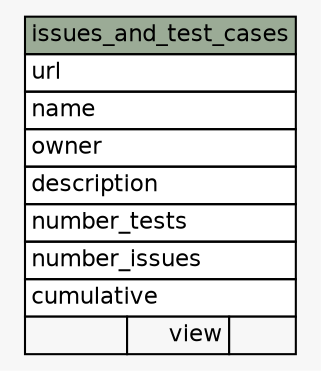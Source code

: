 // dot 2.20.2 on Linux 2.6.32-42-generic-pae
// SchemaSpy rev 590
digraph "issues_and_test_cases" {
  graph [
    rankdir="RL"
    bgcolor="#f7f7f7"
    nodesep="0.18"
    ranksep="0.46"
    fontname="Helvetica"
    fontsize="11"
  ];
  node [
    fontname="Helvetica"
    fontsize="11"
    shape="plaintext"
  ];
  edge [
    arrowsize="0.8"
  ];
  "issues_and_test_cases" [
    label=<
    <TABLE BORDER="0" CELLBORDER="1" CELLSPACING="0" BGCOLOR="#ffffff">
      <TR><TD COLSPAN="3" BGCOLOR="#9bab96" ALIGN="CENTER">issues_and_test_cases</TD></TR>
      <TR><TD PORT="url" COLSPAN="3" ALIGN="LEFT">url</TD></TR>
      <TR><TD PORT="name" COLSPAN="3" ALIGN="LEFT">name</TD></TR>
      <TR><TD PORT="owner" COLSPAN="3" ALIGN="LEFT">owner</TD></TR>
      <TR><TD PORT="description" COLSPAN="3" ALIGN="LEFT">description</TD></TR>
      <TR><TD PORT="number_tests" COLSPAN="3" ALIGN="LEFT">number_tests</TD></TR>
      <TR><TD PORT="number_issues" COLSPAN="3" ALIGN="LEFT">number_issues</TD></TR>
      <TR><TD PORT="cumulative" COLSPAN="3" ALIGN="LEFT">cumulative</TD></TR>
      <TR><TD ALIGN="LEFT" BGCOLOR="#f7f7f7">  </TD><TD ALIGN="RIGHT" BGCOLOR="#f7f7f7">view</TD><TD ALIGN="RIGHT" BGCOLOR="#f7f7f7">  </TD></TR>
    </TABLE>>
    URL="tables/issues_and_test_cases.html"
    tooltip="issues_and_test_cases"
  ];
}
